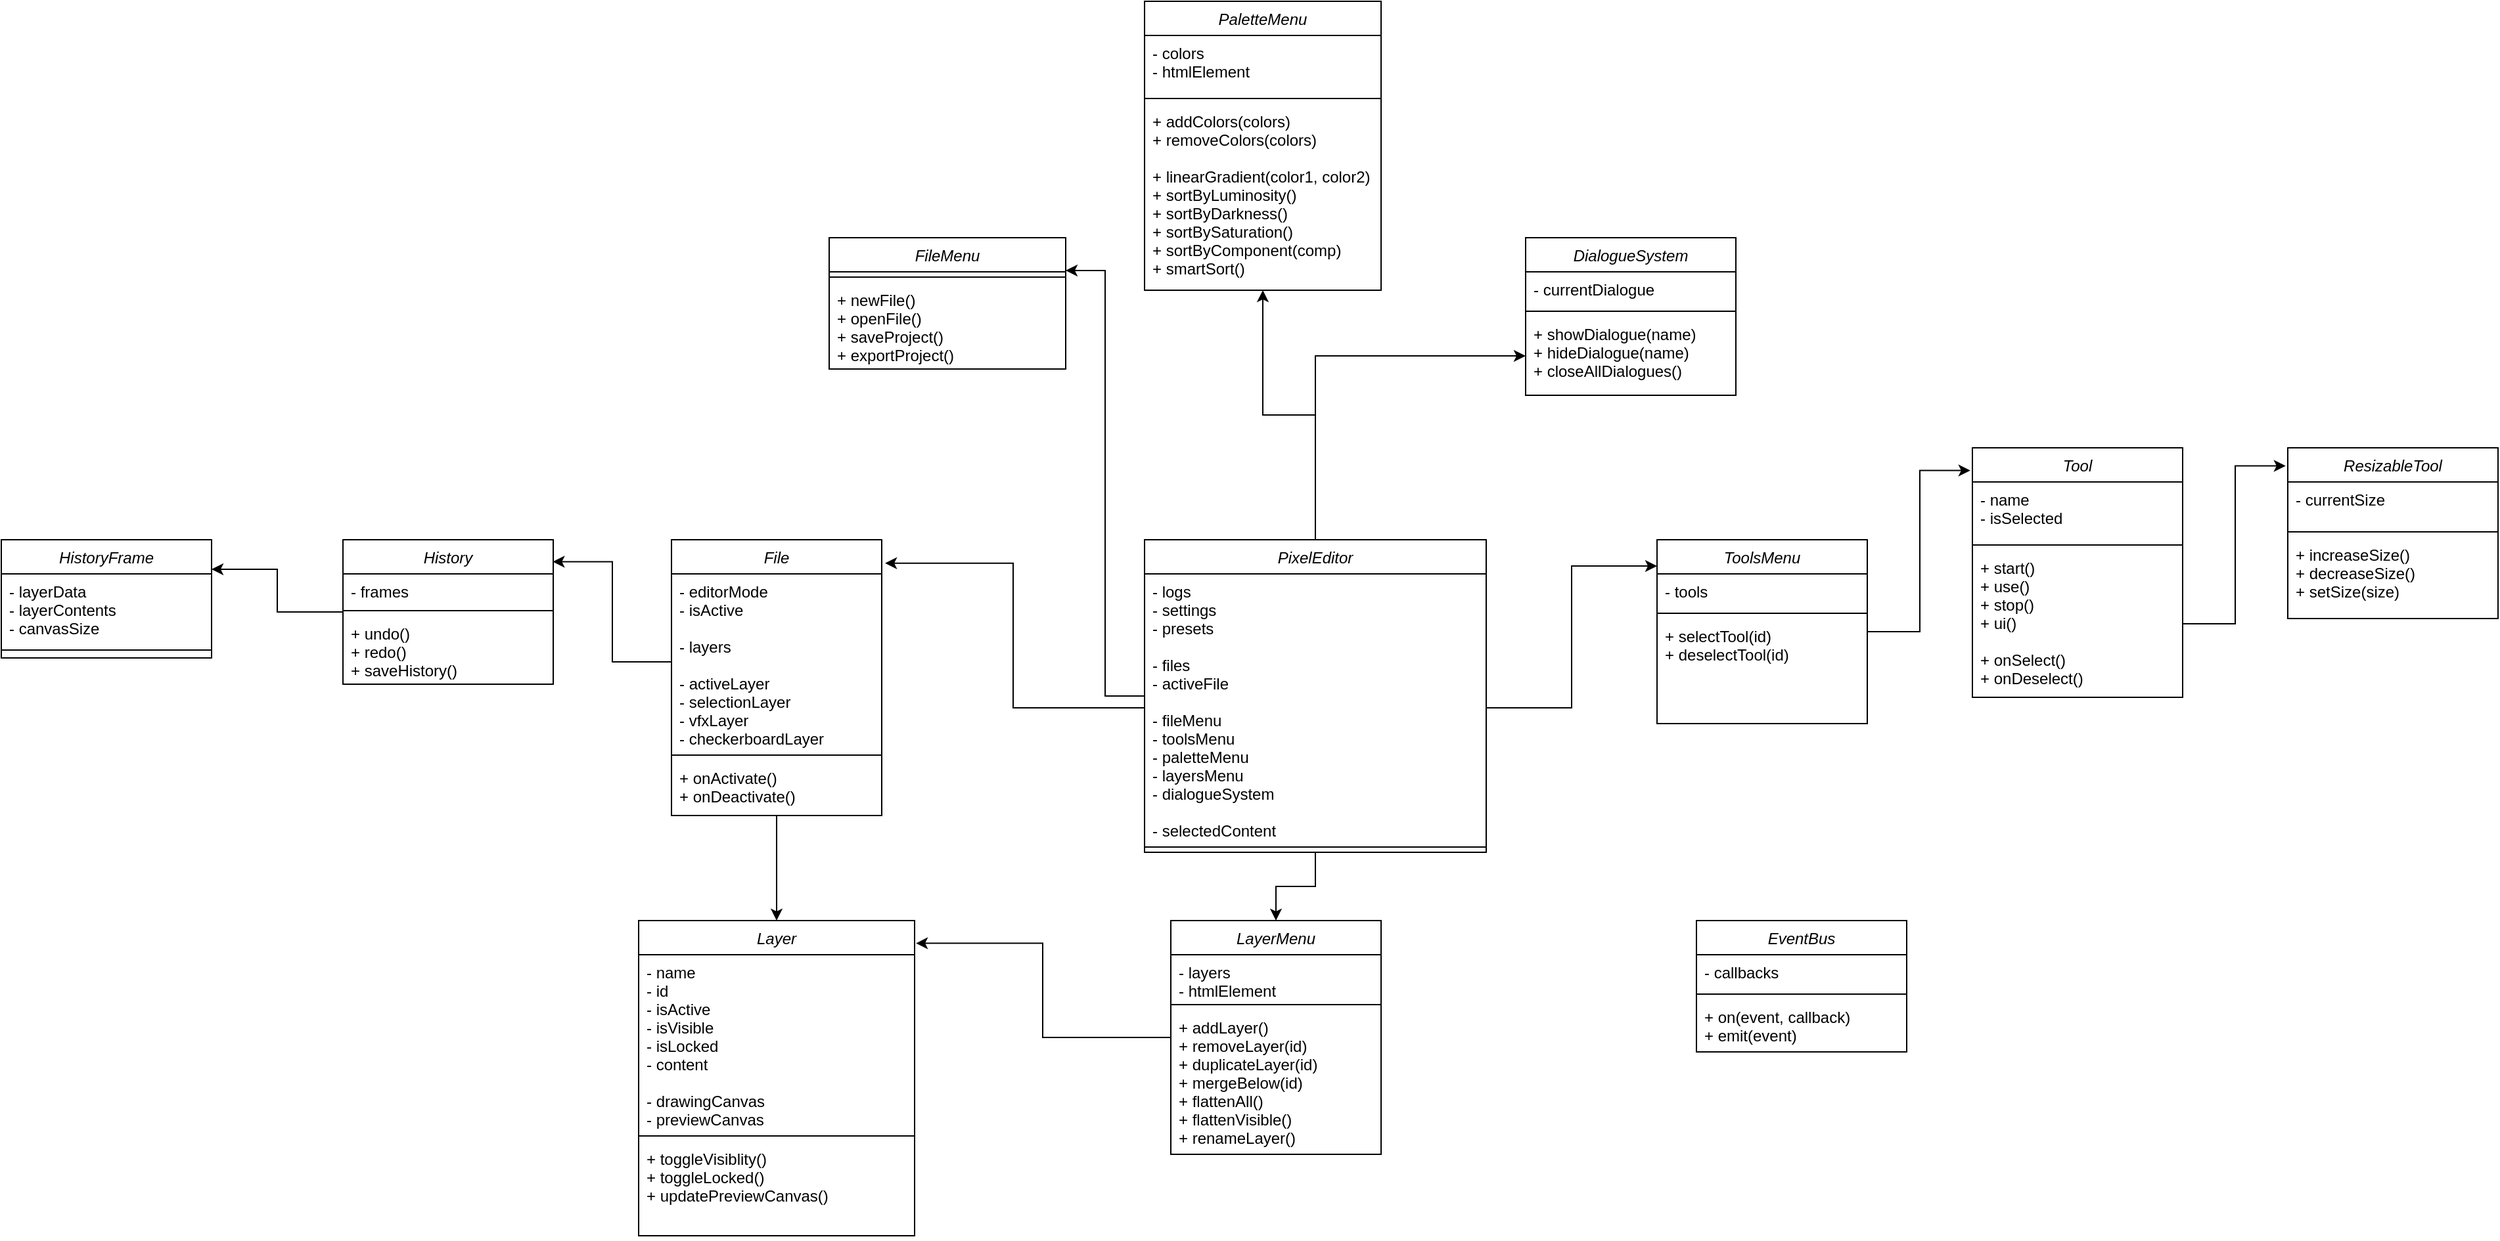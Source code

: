 <mxfile version="14.6.6" type="device"><diagram id="C5RBs43oDa-KdzZeNtuy" name="Page-1"><mxGraphModel dx="1848" dy="1698" grid="1" gridSize="10" guides="1" tooltips="1" connect="1" arrows="1" fold="1" page="1" pageScale="1" pageWidth="827" pageHeight="1169" math="0" shadow="0"><root><mxCell id="WIyWlLk6GJQsqaUBKTNV-0"/><mxCell id="WIyWlLk6GJQsqaUBKTNV-1" parent="WIyWlLk6GJQsqaUBKTNV-0"/><mxCell id="-VF4MLPVfuNYkSOSp-To-46" style="edgeStyle=orthogonalEdgeStyle;rounded=0;orthogonalLoop=1;jettySize=auto;html=1;entryX=-0.01;entryY=0.091;entryDx=0;entryDy=0;entryPerimeter=0;" edge="1" parent="WIyWlLk6GJQsqaUBKTNV-1" source="zkfFHV4jXpPFQw0GAbJ--0" target="-VF4MLPVfuNYkSOSp-To-20"><mxGeometry relative="1" as="geometry"/></mxCell><mxCell id="zkfFHV4jXpPFQw0GAbJ--0" value="ToolsMenu" style="swimlane;fontStyle=2;align=center;verticalAlign=top;childLayout=stackLayout;horizontal=1;startSize=26;horizontalStack=0;resizeParent=1;resizeLast=0;collapsible=1;marginBottom=0;rounded=0;shadow=0;strokeWidth=1;" parent="WIyWlLk6GJQsqaUBKTNV-1" vertex="1"><mxGeometry x="610" y="130" width="160" height="140" as="geometry"><mxRectangle x="230" y="140" width="160" height="26" as="alternateBounds"/></mxGeometry></mxCell><mxCell id="zkfFHV4jXpPFQw0GAbJ--3" value="- tools" style="text;align=left;verticalAlign=top;spacingLeft=4;spacingRight=4;overflow=hidden;rotatable=0;points=[[0,0.5],[1,0.5]];portConstraint=eastwest;rounded=0;shadow=0;html=0;" parent="zkfFHV4jXpPFQw0GAbJ--0" vertex="1"><mxGeometry y="26" width="160" height="26" as="geometry"/></mxCell><mxCell id="zkfFHV4jXpPFQw0GAbJ--4" value="" style="line;html=1;strokeWidth=1;align=left;verticalAlign=middle;spacingTop=-1;spacingLeft=3;spacingRight=3;rotatable=0;labelPosition=right;points=[];portConstraint=eastwest;" parent="zkfFHV4jXpPFQw0GAbJ--0" vertex="1"><mxGeometry y="52" width="160" height="8" as="geometry"/></mxCell><mxCell id="zkfFHV4jXpPFQw0GAbJ--5" value="+ selectTool(id)&#10;+ deselectTool(id)" style="text;align=left;verticalAlign=top;spacingLeft=4;spacingRight=4;overflow=hidden;rotatable=0;points=[[0,0.5],[1,0.5]];portConstraint=eastwest;" parent="zkfFHV4jXpPFQw0GAbJ--0" vertex="1"><mxGeometry y="60" width="160" height="80" as="geometry"/></mxCell><mxCell id="-VF4MLPVfuNYkSOSp-To-48" style="edgeStyle=orthogonalEdgeStyle;rounded=0;orthogonalLoop=1;jettySize=auto;html=1;entryX=0.5;entryY=0;entryDx=0;entryDy=0;" edge="1" parent="WIyWlLk6GJQsqaUBKTNV-1" source="-VF4MLPVfuNYkSOSp-To-0" target="-VF4MLPVfuNYkSOSp-To-16"><mxGeometry relative="1" as="geometry"/></mxCell><mxCell id="-VF4MLPVfuNYkSOSp-To-55" style="edgeStyle=orthogonalEdgeStyle;rounded=0;orthogonalLoop=1;jettySize=auto;html=1;entryX=1;entryY=0.25;entryDx=0;entryDy=0;" edge="1" parent="WIyWlLk6GJQsqaUBKTNV-1" source="-VF4MLPVfuNYkSOSp-To-0" target="-VF4MLPVfuNYkSOSp-To-33"><mxGeometry relative="1" as="geometry"/></mxCell><mxCell id="-VF4MLPVfuNYkSOSp-To-57" style="edgeStyle=orthogonalEdgeStyle;rounded=0;orthogonalLoop=1;jettySize=auto;html=1;" edge="1" parent="WIyWlLk6GJQsqaUBKTNV-1" source="-VF4MLPVfuNYkSOSp-To-0" target="-VF4MLPVfuNYkSOSp-To-29"><mxGeometry relative="1" as="geometry"/></mxCell><mxCell id="-VF4MLPVfuNYkSOSp-To-66" style="edgeStyle=orthogonalEdgeStyle;rounded=0;orthogonalLoop=1;jettySize=auto;html=1;" edge="1" parent="WIyWlLk6GJQsqaUBKTNV-1" source="-VF4MLPVfuNYkSOSp-To-0" target="-VF4MLPVfuNYkSOSp-To-65"><mxGeometry relative="1" as="geometry"/></mxCell><mxCell id="-VF4MLPVfuNYkSOSp-To-0" value="PixelEditor" style="swimlane;fontStyle=2;align=center;verticalAlign=top;childLayout=stackLayout;horizontal=1;startSize=26;horizontalStack=0;resizeParent=1;resizeLast=0;collapsible=1;marginBottom=0;rounded=0;shadow=0;strokeWidth=1;" vertex="1" parent="WIyWlLk6GJQsqaUBKTNV-1"><mxGeometry x="220" y="130" width="260" height="238" as="geometry"><mxRectangle x="230" y="140" width="160" height="26" as="alternateBounds"/></mxGeometry></mxCell><mxCell id="-VF4MLPVfuNYkSOSp-To-1" value="- logs&#10;- settings&#10;- presets&#10;&#10;- files&#10;- activeFile&#10;&#10;- fileMenu&#10;- toolsMenu&#10;- paletteMenu&#10;- layersMenu&#10;- dialogueSystem&#10;&#10;- selectedContent" style="text;align=left;verticalAlign=top;spacingLeft=4;spacingRight=4;overflow=hidden;rotatable=0;points=[[0,0.5],[1,0.5]];portConstraint=eastwest;rounded=0;shadow=0;html=0;" vertex="1" parent="-VF4MLPVfuNYkSOSp-To-0"><mxGeometry y="26" width="260" height="204" as="geometry"/></mxCell><mxCell id="-VF4MLPVfuNYkSOSp-To-2" value="" style="line;html=1;strokeWidth=1;align=left;verticalAlign=middle;spacingTop=-1;spacingLeft=3;spacingRight=3;rotatable=0;labelPosition=right;points=[];portConstraint=eastwest;" vertex="1" parent="-VF4MLPVfuNYkSOSp-To-0"><mxGeometry y="230" width="260" height="8" as="geometry"/></mxCell><mxCell id="-VF4MLPVfuNYkSOSp-To-52" style="edgeStyle=orthogonalEdgeStyle;rounded=0;orthogonalLoop=1;jettySize=auto;html=1;entryX=0.5;entryY=0;entryDx=0;entryDy=0;" edge="1" parent="WIyWlLk6GJQsqaUBKTNV-1" source="-VF4MLPVfuNYkSOSp-To-4" target="-VF4MLPVfuNYkSOSp-To-12"><mxGeometry relative="1" as="geometry"/></mxCell><mxCell id="-VF4MLPVfuNYkSOSp-To-4" value="File" style="swimlane;fontStyle=2;align=center;verticalAlign=top;childLayout=stackLayout;horizontal=1;startSize=26;horizontalStack=0;resizeParent=1;resizeLast=0;collapsible=1;marginBottom=0;rounded=0;shadow=0;strokeWidth=1;" vertex="1" parent="WIyWlLk6GJQsqaUBKTNV-1"><mxGeometry x="-140" y="130" width="160" height="210" as="geometry"><mxRectangle x="230" y="140" width="160" height="26" as="alternateBounds"/></mxGeometry></mxCell><mxCell id="-VF4MLPVfuNYkSOSp-To-5" value="- editorMode&#10;- isActive&#10;&#10;- layers&#10;&#10;- activeLayer&#10;- selectionLayer&#10;- vfxLayer&#10;- checkerboardLayer" style="text;align=left;verticalAlign=top;spacingLeft=4;spacingRight=4;overflow=hidden;rotatable=0;points=[[0,0.5],[1,0.5]];portConstraint=eastwest;rounded=0;shadow=0;html=0;" vertex="1" parent="-VF4MLPVfuNYkSOSp-To-4"><mxGeometry y="26" width="160" height="134" as="geometry"/></mxCell><mxCell id="-VF4MLPVfuNYkSOSp-To-6" value="" style="line;html=1;strokeWidth=1;align=left;verticalAlign=middle;spacingTop=-1;spacingLeft=3;spacingRight=3;rotatable=0;labelPosition=right;points=[];portConstraint=eastwest;" vertex="1" parent="-VF4MLPVfuNYkSOSp-To-4"><mxGeometry y="160" width="160" height="8" as="geometry"/></mxCell><mxCell id="-VF4MLPVfuNYkSOSp-To-7" value="+ onActivate()&#10;+ onDeactivate()" style="text;align=left;verticalAlign=top;spacingLeft=4;spacingRight=4;overflow=hidden;rotatable=0;points=[[0,0.5],[1,0.5]];portConstraint=eastwest;" vertex="1" parent="-VF4MLPVfuNYkSOSp-To-4"><mxGeometry y="168" width="160" height="32" as="geometry"/></mxCell><mxCell id="-VF4MLPVfuNYkSOSp-To-8" value="EventBus" style="swimlane;fontStyle=2;align=center;verticalAlign=top;childLayout=stackLayout;horizontal=1;startSize=26;horizontalStack=0;resizeParent=1;resizeLast=0;collapsible=1;marginBottom=0;rounded=0;shadow=0;strokeWidth=1;" vertex="1" parent="WIyWlLk6GJQsqaUBKTNV-1"><mxGeometry x="640" y="420" width="160" height="100" as="geometry"><mxRectangle x="230" y="140" width="160" height="26" as="alternateBounds"/></mxGeometry></mxCell><mxCell id="-VF4MLPVfuNYkSOSp-To-9" value="- callbacks" style="text;align=left;verticalAlign=top;spacingLeft=4;spacingRight=4;overflow=hidden;rotatable=0;points=[[0,0.5],[1,0.5]];portConstraint=eastwest;rounded=0;shadow=0;html=0;" vertex="1" parent="-VF4MLPVfuNYkSOSp-To-8"><mxGeometry y="26" width="160" height="26" as="geometry"/></mxCell><mxCell id="-VF4MLPVfuNYkSOSp-To-10" value="" style="line;html=1;strokeWidth=1;align=left;verticalAlign=middle;spacingTop=-1;spacingLeft=3;spacingRight=3;rotatable=0;labelPosition=right;points=[];portConstraint=eastwest;" vertex="1" parent="-VF4MLPVfuNYkSOSp-To-8"><mxGeometry y="52" width="160" height="8" as="geometry"/></mxCell><mxCell id="-VF4MLPVfuNYkSOSp-To-11" value="+ on(event, callback)&#10;+ emit(event)" style="text;align=left;verticalAlign=top;spacingLeft=4;spacingRight=4;overflow=hidden;rotatable=0;points=[[0,0.5],[1,0.5]];portConstraint=eastwest;" vertex="1" parent="-VF4MLPVfuNYkSOSp-To-8"><mxGeometry y="60" width="160" height="40" as="geometry"/></mxCell><mxCell id="-VF4MLPVfuNYkSOSp-To-12" value="Layer" style="swimlane;fontStyle=2;align=center;verticalAlign=top;childLayout=stackLayout;horizontal=1;startSize=26;horizontalStack=0;resizeParent=1;resizeLast=0;collapsible=1;marginBottom=0;rounded=0;shadow=0;strokeWidth=1;" vertex="1" parent="WIyWlLk6GJQsqaUBKTNV-1"><mxGeometry x="-165" y="420" width="210" height="240" as="geometry"><mxRectangle x="230" y="140" width="160" height="26" as="alternateBounds"/></mxGeometry></mxCell><mxCell id="-VF4MLPVfuNYkSOSp-To-13" value="- name&#10;- id&#10;- isActive&#10;- isVisible&#10;- isLocked&#10;- content&#10;&#10;- drawingCanvas&#10;- previewCanvas" style="text;align=left;verticalAlign=top;spacingLeft=4;spacingRight=4;overflow=hidden;rotatable=0;points=[[0,0.5],[1,0.5]];portConstraint=eastwest;rounded=0;shadow=0;html=0;" vertex="1" parent="-VF4MLPVfuNYkSOSp-To-12"><mxGeometry y="26" width="210" height="134" as="geometry"/></mxCell><mxCell id="-VF4MLPVfuNYkSOSp-To-14" value="" style="line;html=1;strokeWidth=1;align=left;verticalAlign=middle;spacingTop=-1;spacingLeft=3;spacingRight=3;rotatable=0;labelPosition=right;points=[];portConstraint=eastwest;" vertex="1" parent="-VF4MLPVfuNYkSOSp-To-12"><mxGeometry y="160" width="210" height="8" as="geometry"/></mxCell><mxCell id="-VF4MLPVfuNYkSOSp-To-15" value="+ toggleVisiblity()&#10;+ toggleLocked()&#10;+ updatePreviewCanvas()&#10;" style="text;align=left;verticalAlign=top;spacingLeft=4;spacingRight=4;overflow=hidden;rotatable=0;points=[[0,0.5],[1,0.5]];portConstraint=eastwest;" vertex="1" parent="-VF4MLPVfuNYkSOSp-To-12"><mxGeometry y="168" width="210" height="72" as="geometry"/></mxCell><mxCell id="-VF4MLPVfuNYkSOSp-To-54" style="edgeStyle=orthogonalEdgeStyle;rounded=0;orthogonalLoop=1;jettySize=auto;html=1;entryX=1.005;entryY=0.072;entryDx=0;entryDy=0;entryPerimeter=0;" edge="1" parent="WIyWlLk6GJQsqaUBKTNV-1" source="-VF4MLPVfuNYkSOSp-To-16" target="-VF4MLPVfuNYkSOSp-To-12"><mxGeometry relative="1" as="geometry"/></mxCell><mxCell id="-VF4MLPVfuNYkSOSp-To-16" value="LayerMenu" style="swimlane;fontStyle=2;align=center;verticalAlign=top;childLayout=stackLayout;horizontal=1;startSize=26;horizontalStack=0;resizeParent=1;resizeLast=0;collapsible=1;marginBottom=0;rounded=0;shadow=0;strokeWidth=1;" vertex="1" parent="WIyWlLk6GJQsqaUBKTNV-1"><mxGeometry x="240" y="420" width="160" height="178" as="geometry"><mxRectangle x="230" y="140" width="160" height="26" as="alternateBounds"/></mxGeometry></mxCell><mxCell id="-VF4MLPVfuNYkSOSp-To-17" value="- layers&#10;- htmlElement" style="text;align=left;verticalAlign=top;spacingLeft=4;spacingRight=4;overflow=hidden;rotatable=0;points=[[0,0.5],[1,0.5]];portConstraint=eastwest;rounded=0;shadow=0;html=0;" vertex="1" parent="-VF4MLPVfuNYkSOSp-To-16"><mxGeometry y="26" width="160" height="34" as="geometry"/></mxCell><mxCell id="-VF4MLPVfuNYkSOSp-To-18" value="" style="line;html=1;strokeWidth=1;align=left;verticalAlign=middle;spacingTop=-1;spacingLeft=3;spacingRight=3;rotatable=0;labelPosition=right;points=[];portConstraint=eastwest;" vertex="1" parent="-VF4MLPVfuNYkSOSp-To-16"><mxGeometry y="60" width="160" height="8" as="geometry"/></mxCell><mxCell id="-VF4MLPVfuNYkSOSp-To-19" value="+ addLayer()&#10;+ removeLayer(id)&#10;+ duplicateLayer(id)&#10;+ mergeBelow(id)&#10;+ flattenAll()&#10;+ flattenVisible()&#10;+ renameLayer()" style="text;align=left;verticalAlign=top;spacingLeft=4;spacingRight=4;overflow=hidden;rotatable=0;points=[[0,0.5],[1,0.5]];portConstraint=eastwest;" vertex="1" parent="-VF4MLPVfuNYkSOSp-To-16"><mxGeometry y="68" width="160" height="110" as="geometry"/></mxCell><mxCell id="-VF4MLPVfuNYkSOSp-To-20" value="Tool" style="swimlane;fontStyle=2;align=center;verticalAlign=top;childLayout=stackLayout;horizontal=1;startSize=26;horizontalStack=0;resizeParent=1;resizeLast=0;collapsible=1;marginBottom=0;rounded=0;shadow=0;strokeWidth=1;" vertex="1" parent="WIyWlLk6GJQsqaUBKTNV-1"><mxGeometry x="850" y="60" width="160" height="190" as="geometry"><mxRectangle x="230" y="140" width="160" height="26" as="alternateBounds"/></mxGeometry></mxCell><mxCell id="-VF4MLPVfuNYkSOSp-To-21" value="- name&#10;- isSelected&#10;" style="text;align=left;verticalAlign=top;spacingLeft=4;spacingRight=4;overflow=hidden;rotatable=0;points=[[0,0.5],[1,0.5]];portConstraint=eastwest;rounded=0;shadow=0;html=0;" vertex="1" parent="-VF4MLPVfuNYkSOSp-To-20"><mxGeometry y="26" width="160" height="44" as="geometry"/></mxCell><mxCell id="-VF4MLPVfuNYkSOSp-To-22" value="" style="line;html=1;strokeWidth=1;align=left;verticalAlign=middle;spacingTop=-1;spacingLeft=3;spacingRight=3;rotatable=0;labelPosition=right;points=[];portConstraint=eastwest;" vertex="1" parent="-VF4MLPVfuNYkSOSp-To-20"><mxGeometry y="70" width="160" height="8" as="geometry"/></mxCell><mxCell id="-VF4MLPVfuNYkSOSp-To-23" value="+ start()&#10;+ use()&#10;+ stop()&#10;+ ui()&#10;&#10;+ onSelect()&#10;+ onDeselect()" style="text;align=left;verticalAlign=top;spacingLeft=4;spacingRight=4;overflow=hidden;rotatable=0;points=[[0,0.5],[1,0.5]];portConstraint=eastwest;" vertex="1" parent="-VF4MLPVfuNYkSOSp-To-20"><mxGeometry y="78" width="160" height="112" as="geometry"/></mxCell><mxCell id="-VF4MLPVfuNYkSOSp-To-24" value="ResizableTool" style="swimlane;fontStyle=2;align=center;verticalAlign=top;childLayout=stackLayout;horizontal=1;startSize=26;horizontalStack=0;resizeParent=1;resizeLast=0;collapsible=1;marginBottom=0;rounded=0;shadow=0;strokeWidth=1;" vertex="1" parent="WIyWlLk6GJQsqaUBKTNV-1"><mxGeometry x="1090" y="60" width="160" height="130" as="geometry"><mxRectangle x="230" y="140" width="160" height="26" as="alternateBounds"/></mxGeometry></mxCell><mxCell id="-VF4MLPVfuNYkSOSp-To-25" value="- currentSize" style="text;align=left;verticalAlign=top;spacingLeft=4;spacingRight=4;overflow=hidden;rotatable=0;points=[[0,0.5],[1,0.5]];portConstraint=eastwest;rounded=0;shadow=0;html=0;" vertex="1" parent="-VF4MLPVfuNYkSOSp-To-24"><mxGeometry y="26" width="160" height="34" as="geometry"/></mxCell><mxCell id="-VF4MLPVfuNYkSOSp-To-26" value="" style="line;html=1;strokeWidth=1;align=left;verticalAlign=middle;spacingTop=-1;spacingLeft=3;spacingRight=3;rotatable=0;labelPosition=right;points=[];portConstraint=eastwest;" vertex="1" parent="-VF4MLPVfuNYkSOSp-To-24"><mxGeometry y="60" width="160" height="8" as="geometry"/></mxCell><mxCell id="-VF4MLPVfuNYkSOSp-To-27" value="+ increaseSize()&#10;+ decreaseSize()&#10;+ setSize(size)" style="text;align=left;verticalAlign=top;spacingLeft=4;spacingRight=4;overflow=hidden;rotatable=0;points=[[0,0.5],[1,0.5]];portConstraint=eastwest;" vertex="1" parent="-VF4MLPVfuNYkSOSp-To-24"><mxGeometry y="68" width="160" height="62" as="geometry"/></mxCell><mxCell id="-VF4MLPVfuNYkSOSp-To-29" value="PaletteMenu" style="swimlane;fontStyle=2;align=center;verticalAlign=top;childLayout=stackLayout;horizontal=1;startSize=26;horizontalStack=0;resizeParent=1;resizeLast=0;collapsible=1;marginBottom=0;rounded=0;shadow=0;strokeWidth=1;" vertex="1" parent="WIyWlLk6GJQsqaUBKTNV-1"><mxGeometry x="220" y="-280" width="180" height="220" as="geometry"><mxRectangle x="230" y="140" width="160" height="26" as="alternateBounds"/></mxGeometry></mxCell><mxCell id="-VF4MLPVfuNYkSOSp-To-30" value="- colors&#10;- htmlElement" style="text;align=left;verticalAlign=top;spacingLeft=4;spacingRight=4;overflow=hidden;rotatable=0;points=[[0,0.5],[1,0.5]];portConstraint=eastwest;rounded=0;shadow=0;html=0;" vertex="1" parent="-VF4MLPVfuNYkSOSp-To-29"><mxGeometry y="26" width="180" height="44" as="geometry"/></mxCell><mxCell id="-VF4MLPVfuNYkSOSp-To-31" value="" style="line;html=1;strokeWidth=1;align=left;verticalAlign=middle;spacingTop=-1;spacingLeft=3;spacingRight=3;rotatable=0;labelPosition=right;points=[];portConstraint=eastwest;" vertex="1" parent="-VF4MLPVfuNYkSOSp-To-29"><mxGeometry y="70" width="180" height="8" as="geometry"/></mxCell><mxCell id="-VF4MLPVfuNYkSOSp-To-32" value="+ addColors(colors)&#10;+ removeColors(colors)&#10;&#10;+ linearGradient(color1, color2)&#10;+ sortByLuminosity()&#10;+ sortByDarkness()&#10;+ sortBySaturation()&#10;+ sortByComponent(comp)&#10;+ smartSort()" style="text;align=left;verticalAlign=top;spacingLeft=4;spacingRight=4;overflow=hidden;rotatable=0;points=[[0,0.5],[1,0.5]];portConstraint=eastwest;" vertex="1" parent="-VF4MLPVfuNYkSOSp-To-29"><mxGeometry y="78" width="180" height="142" as="geometry"/></mxCell><mxCell id="-VF4MLPVfuNYkSOSp-To-33" value="FileMenu" style="swimlane;fontStyle=2;align=center;verticalAlign=top;childLayout=stackLayout;horizontal=1;startSize=26;horizontalStack=0;resizeParent=1;resizeLast=0;collapsible=1;marginBottom=0;rounded=0;shadow=0;strokeWidth=1;" vertex="1" parent="WIyWlLk6GJQsqaUBKTNV-1"><mxGeometry x="-20" y="-100" width="180" height="100" as="geometry"><mxRectangle x="230" y="140" width="160" height="26" as="alternateBounds"/></mxGeometry></mxCell><mxCell id="-VF4MLPVfuNYkSOSp-To-35" value="" style="line;html=1;strokeWidth=1;align=left;verticalAlign=middle;spacingTop=-1;spacingLeft=3;spacingRight=3;rotatable=0;labelPosition=right;points=[];portConstraint=eastwest;" vertex="1" parent="-VF4MLPVfuNYkSOSp-To-33"><mxGeometry y="26" width="180" height="8" as="geometry"/></mxCell><mxCell id="-VF4MLPVfuNYkSOSp-To-36" value="+ newFile()&#10;+ openFile()&#10;+ saveProject()&#10;+ exportProject()" style="text;align=left;verticalAlign=top;spacingLeft=4;spacingRight=4;overflow=hidden;rotatable=0;points=[[0,0.5],[1,0.5]];portConstraint=eastwest;" vertex="1" parent="-VF4MLPVfuNYkSOSp-To-33"><mxGeometry y="34" width="180" height="66" as="geometry"/></mxCell><mxCell id="-VF4MLPVfuNYkSOSp-To-51" style="edgeStyle=orthogonalEdgeStyle;rounded=0;orthogonalLoop=1;jettySize=auto;html=1;entryX=1;entryY=0.25;entryDx=0;entryDy=0;" edge="1" parent="WIyWlLk6GJQsqaUBKTNV-1" source="-VF4MLPVfuNYkSOSp-To-37" target="-VF4MLPVfuNYkSOSp-To-41"><mxGeometry relative="1" as="geometry"/></mxCell><mxCell id="-VF4MLPVfuNYkSOSp-To-37" value="History" style="swimlane;fontStyle=2;align=center;verticalAlign=top;childLayout=stackLayout;horizontal=1;startSize=26;horizontalStack=0;resizeParent=1;resizeLast=0;collapsible=1;marginBottom=0;rounded=0;shadow=0;strokeWidth=1;" vertex="1" parent="WIyWlLk6GJQsqaUBKTNV-1"><mxGeometry x="-390" y="130" width="160" height="110" as="geometry"><mxRectangle x="230" y="140" width="160" height="26" as="alternateBounds"/></mxGeometry></mxCell><mxCell id="-VF4MLPVfuNYkSOSp-To-38" value="- frames" style="text;align=left;verticalAlign=top;spacingLeft=4;spacingRight=4;overflow=hidden;rotatable=0;points=[[0,0.5],[1,0.5]];portConstraint=eastwest;rounded=0;shadow=0;html=0;" vertex="1" parent="-VF4MLPVfuNYkSOSp-To-37"><mxGeometry y="26" width="160" height="24" as="geometry"/></mxCell><mxCell id="-VF4MLPVfuNYkSOSp-To-39" value="" style="line;html=1;strokeWidth=1;align=left;verticalAlign=middle;spacingTop=-1;spacingLeft=3;spacingRight=3;rotatable=0;labelPosition=right;points=[];portConstraint=eastwest;" vertex="1" parent="-VF4MLPVfuNYkSOSp-To-37"><mxGeometry y="50" width="160" height="8" as="geometry"/></mxCell><mxCell id="-VF4MLPVfuNYkSOSp-To-40" value="+ undo()&#10;+ redo()&#10;+ saveHistory()" style="text;align=left;verticalAlign=top;spacingLeft=4;spacingRight=4;overflow=hidden;rotatable=0;points=[[0,0.5],[1,0.5]];portConstraint=eastwest;" vertex="1" parent="-VF4MLPVfuNYkSOSp-To-37"><mxGeometry y="58" width="160" height="52" as="geometry"/></mxCell><mxCell id="-VF4MLPVfuNYkSOSp-To-41" value="HistoryFrame" style="swimlane;fontStyle=2;align=center;verticalAlign=top;childLayout=stackLayout;horizontal=1;startSize=26;horizontalStack=0;resizeParent=1;resizeLast=0;collapsible=1;marginBottom=0;rounded=0;shadow=0;strokeWidth=1;" vertex="1" parent="WIyWlLk6GJQsqaUBKTNV-1"><mxGeometry x="-650" y="130" width="160" height="90" as="geometry"><mxRectangle x="230" y="140" width="160" height="26" as="alternateBounds"/></mxGeometry></mxCell><mxCell id="-VF4MLPVfuNYkSOSp-To-42" value="- layerData&#10;- layerContents&#10;- canvasSize" style="text;align=left;verticalAlign=top;spacingLeft=4;spacingRight=4;overflow=hidden;rotatable=0;points=[[0,0.5],[1,0.5]];portConstraint=eastwest;rounded=0;shadow=0;html=0;" vertex="1" parent="-VF4MLPVfuNYkSOSp-To-41"><mxGeometry y="26" width="160" height="54" as="geometry"/></mxCell><mxCell id="-VF4MLPVfuNYkSOSp-To-43" value="" style="line;html=1;strokeWidth=1;align=left;verticalAlign=middle;spacingTop=-1;spacingLeft=3;spacingRight=3;rotatable=0;labelPosition=right;points=[];portConstraint=eastwest;" vertex="1" parent="-VF4MLPVfuNYkSOSp-To-41"><mxGeometry y="80" width="160" height="8" as="geometry"/></mxCell><mxCell id="-VF4MLPVfuNYkSOSp-To-45" style="edgeStyle=orthogonalEdgeStyle;rounded=0;orthogonalLoop=1;jettySize=auto;html=1;exitX=1;exitY=0.5;exitDx=0;exitDy=0;entryX=0;entryY=0.143;entryDx=0;entryDy=0;entryPerimeter=0;" edge="1" parent="WIyWlLk6GJQsqaUBKTNV-1" source="-VF4MLPVfuNYkSOSp-To-1" target="zkfFHV4jXpPFQw0GAbJ--0"><mxGeometry relative="1" as="geometry"/></mxCell><mxCell id="-VF4MLPVfuNYkSOSp-To-47" style="edgeStyle=orthogonalEdgeStyle;rounded=0;orthogonalLoop=1;jettySize=auto;html=1;entryX=-0.01;entryY=0.106;entryDx=0;entryDy=0;entryPerimeter=0;" edge="1" parent="WIyWlLk6GJQsqaUBKTNV-1" source="-VF4MLPVfuNYkSOSp-To-23" target="-VF4MLPVfuNYkSOSp-To-24"><mxGeometry relative="1" as="geometry"/></mxCell><mxCell id="-VF4MLPVfuNYkSOSp-To-49" style="edgeStyle=orthogonalEdgeStyle;rounded=0;orthogonalLoop=1;jettySize=auto;html=1;entryX=1.016;entryY=0.085;entryDx=0;entryDy=0;entryPerimeter=0;" edge="1" parent="WIyWlLk6GJQsqaUBKTNV-1" source="-VF4MLPVfuNYkSOSp-To-1" target="-VF4MLPVfuNYkSOSp-To-4"><mxGeometry relative="1" as="geometry"/></mxCell><mxCell id="-VF4MLPVfuNYkSOSp-To-50" style="edgeStyle=orthogonalEdgeStyle;rounded=0;orthogonalLoop=1;jettySize=auto;html=1;entryX=0.998;entryY=0.152;entryDx=0;entryDy=0;entryPerimeter=0;" edge="1" parent="WIyWlLk6GJQsqaUBKTNV-1" source="-VF4MLPVfuNYkSOSp-To-5" target="-VF4MLPVfuNYkSOSp-To-37"><mxGeometry relative="1" as="geometry"/></mxCell><mxCell id="-VF4MLPVfuNYkSOSp-To-62" value="DialogueSystem" style="swimlane;fontStyle=2;align=center;verticalAlign=top;childLayout=stackLayout;horizontal=1;startSize=26;horizontalStack=0;resizeParent=1;resizeLast=0;collapsible=1;marginBottom=0;rounded=0;shadow=0;strokeWidth=1;" vertex="1" parent="WIyWlLk6GJQsqaUBKTNV-1"><mxGeometry x="510" y="-100" width="160" height="120" as="geometry"><mxRectangle x="230" y="140" width="160" height="26" as="alternateBounds"/></mxGeometry></mxCell><mxCell id="-VF4MLPVfuNYkSOSp-To-63" value="- currentDialogue" style="text;align=left;verticalAlign=top;spacingLeft=4;spacingRight=4;overflow=hidden;rotatable=0;points=[[0,0.5],[1,0.5]];portConstraint=eastwest;rounded=0;shadow=0;html=0;" vertex="1" parent="-VF4MLPVfuNYkSOSp-To-62"><mxGeometry y="26" width="160" height="26" as="geometry"/></mxCell><mxCell id="-VF4MLPVfuNYkSOSp-To-64" value="" style="line;html=1;strokeWidth=1;align=left;verticalAlign=middle;spacingTop=-1;spacingLeft=3;spacingRight=3;rotatable=0;labelPosition=right;points=[];portConstraint=eastwest;" vertex="1" parent="-VF4MLPVfuNYkSOSp-To-62"><mxGeometry y="52" width="160" height="8" as="geometry"/></mxCell><mxCell id="-VF4MLPVfuNYkSOSp-To-65" value="+ showDialogue(name)&#10;+ hideDialogue(name)&#10;+ closeAllDialogues()" style="text;align=left;verticalAlign=top;spacingLeft=4;spacingRight=4;overflow=hidden;rotatable=0;points=[[0,0.5],[1,0.5]];portConstraint=eastwest;" vertex="1" parent="-VF4MLPVfuNYkSOSp-To-62"><mxGeometry y="60" width="160" height="60" as="geometry"/></mxCell></root></mxGraphModel></diagram></mxfile>